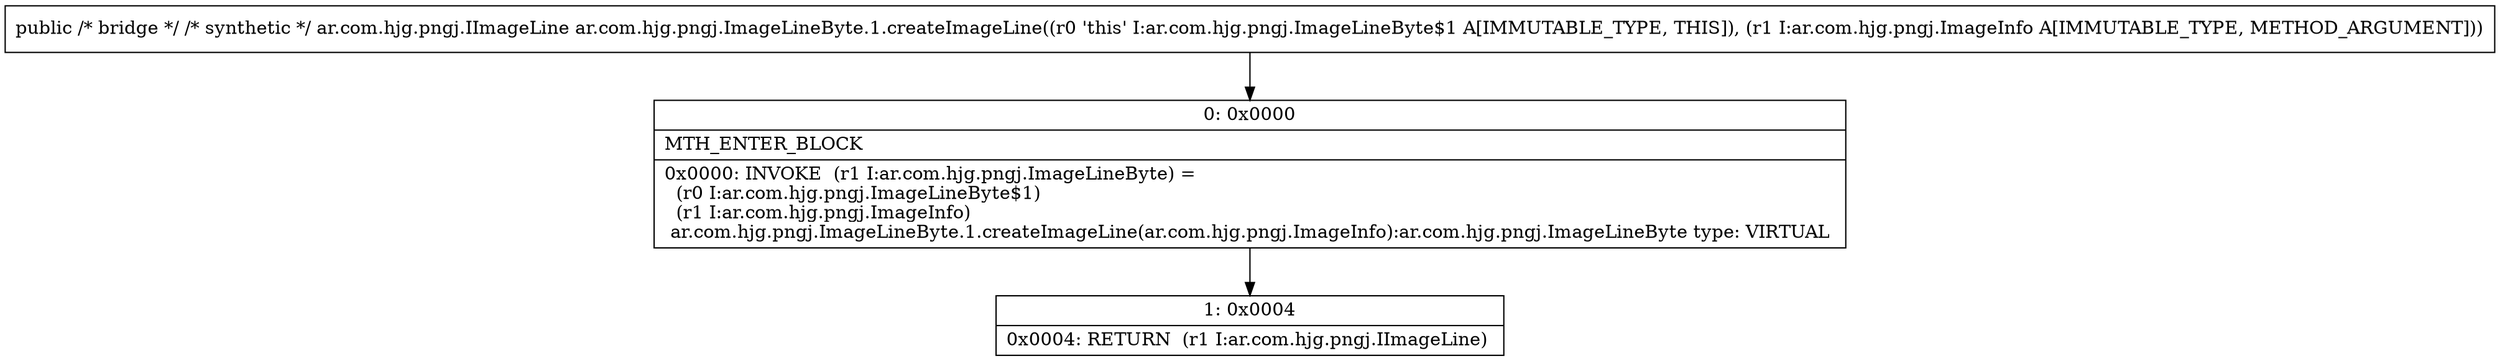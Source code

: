 digraph "CFG forar.com.hjg.pngj.ImageLineByte.1.createImageLine(Lar\/com\/hjg\/pngj\/ImageInfo;)Lar\/com\/hjg\/pngj\/IImageLine;" {
Node_0 [shape=record,label="{0\:\ 0x0000|MTH_ENTER_BLOCK\l|0x0000: INVOKE  (r1 I:ar.com.hjg.pngj.ImageLineByte) = \l  (r0 I:ar.com.hjg.pngj.ImageLineByte$1)\l  (r1 I:ar.com.hjg.pngj.ImageInfo)\l ar.com.hjg.pngj.ImageLineByte.1.createImageLine(ar.com.hjg.pngj.ImageInfo):ar.com.hjg.pngj.ImageLineByte type: VIRTUAL \l}"];
Node_1 [shape=record,label="{1\:\ 0x0004|0x0004: RETURN  (r1 I:ar.com.hjg.pngj.IImageLine) \l}"];
MethodNode[shape=record,label="{public \/* bridge *\/ \/* synthetic *\/ ar.com.hjg.pngj.IImageLine ar.com.hjg.pngj.ImageLineByte.1.createImageLine((r0 'this' I:ar.com.hjg.pngj.ImageLineByte$1 A[IMMUTABLE_TYPE, THIS]), (r1 I:ar.com.hjg.pngj.ImageInfo A[IMMUTABLE_TYPE, METHOD_ARGUMENT])) }"];
MethodNode -> Node_0;
Node_0 -> Node_1;
}

